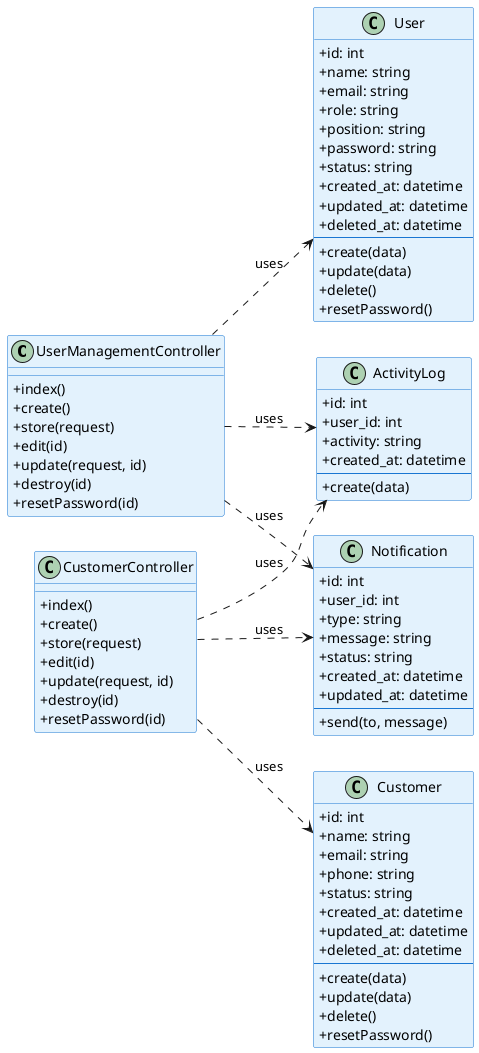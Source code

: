@startuml Class Diagram - User Management (Admin & Customer Account)

left to right direction

' Styling
skinparam classAttributeIconSize 0
skinparam class {
    BackgroundColor #E3F2FD
    BorderColor #1976D2
}

' === UserManagementController ===
class UserManagementController {
    +index()
    +create()
    +store(request)
    +edit(id)
    +update(request, id)
    +destroy(id)
    +resetPassword(id)
}

' === User ===
class User {
    +id: int
    +name: string
    +email: string
    +role: string
    +position: string
    +password: string
    +status: string
    +created_at: datetime
    +updated_at: datetime
    +deleted_at: datetime
    --
    +create(data)
    +update(data)
    +delete()
    +resetPassword()
}

' === CustomerController ===
class CustomerController {
    +index()
    +create()
    +store(request)
    +edit(id)
    +update(request, id)
    +destroy(id)
    +resetPassword(id)
}

' === Customer ===
class Customer {
    +id: int
    +name: string
    +email: string
    +phone: string
    +status: string
    +created_at: datetime
    +updated_at: datetime
    +deleted_at: datetime
    --
    +create(data)
    +update(data)
    +delete()
    +resetPassword()
}

' === Notification ===
class Notification {
    +id: int
    +user_id: int
    +type: string
    +message: string
    +status: string
    +created_at: datetime
    +updated_at: datetime
    --
    +send(to, message)
}

' === ActivityLog ===
class ActivityLog {
    +id: int
    +user_id: int
    +activity: string
    +created_at: datetime
    --
    +create(data)
}

' === Relasi ===
UserManagementController ..> User : uses
UserManagementController ..> Notification : uses
UserManagementController ..> ActivityLog : uses
CustomerController ..> Customer : uses
CustomerController ..> Notification : uses
CustomerController ..> ActivityLog : uses

@enduml